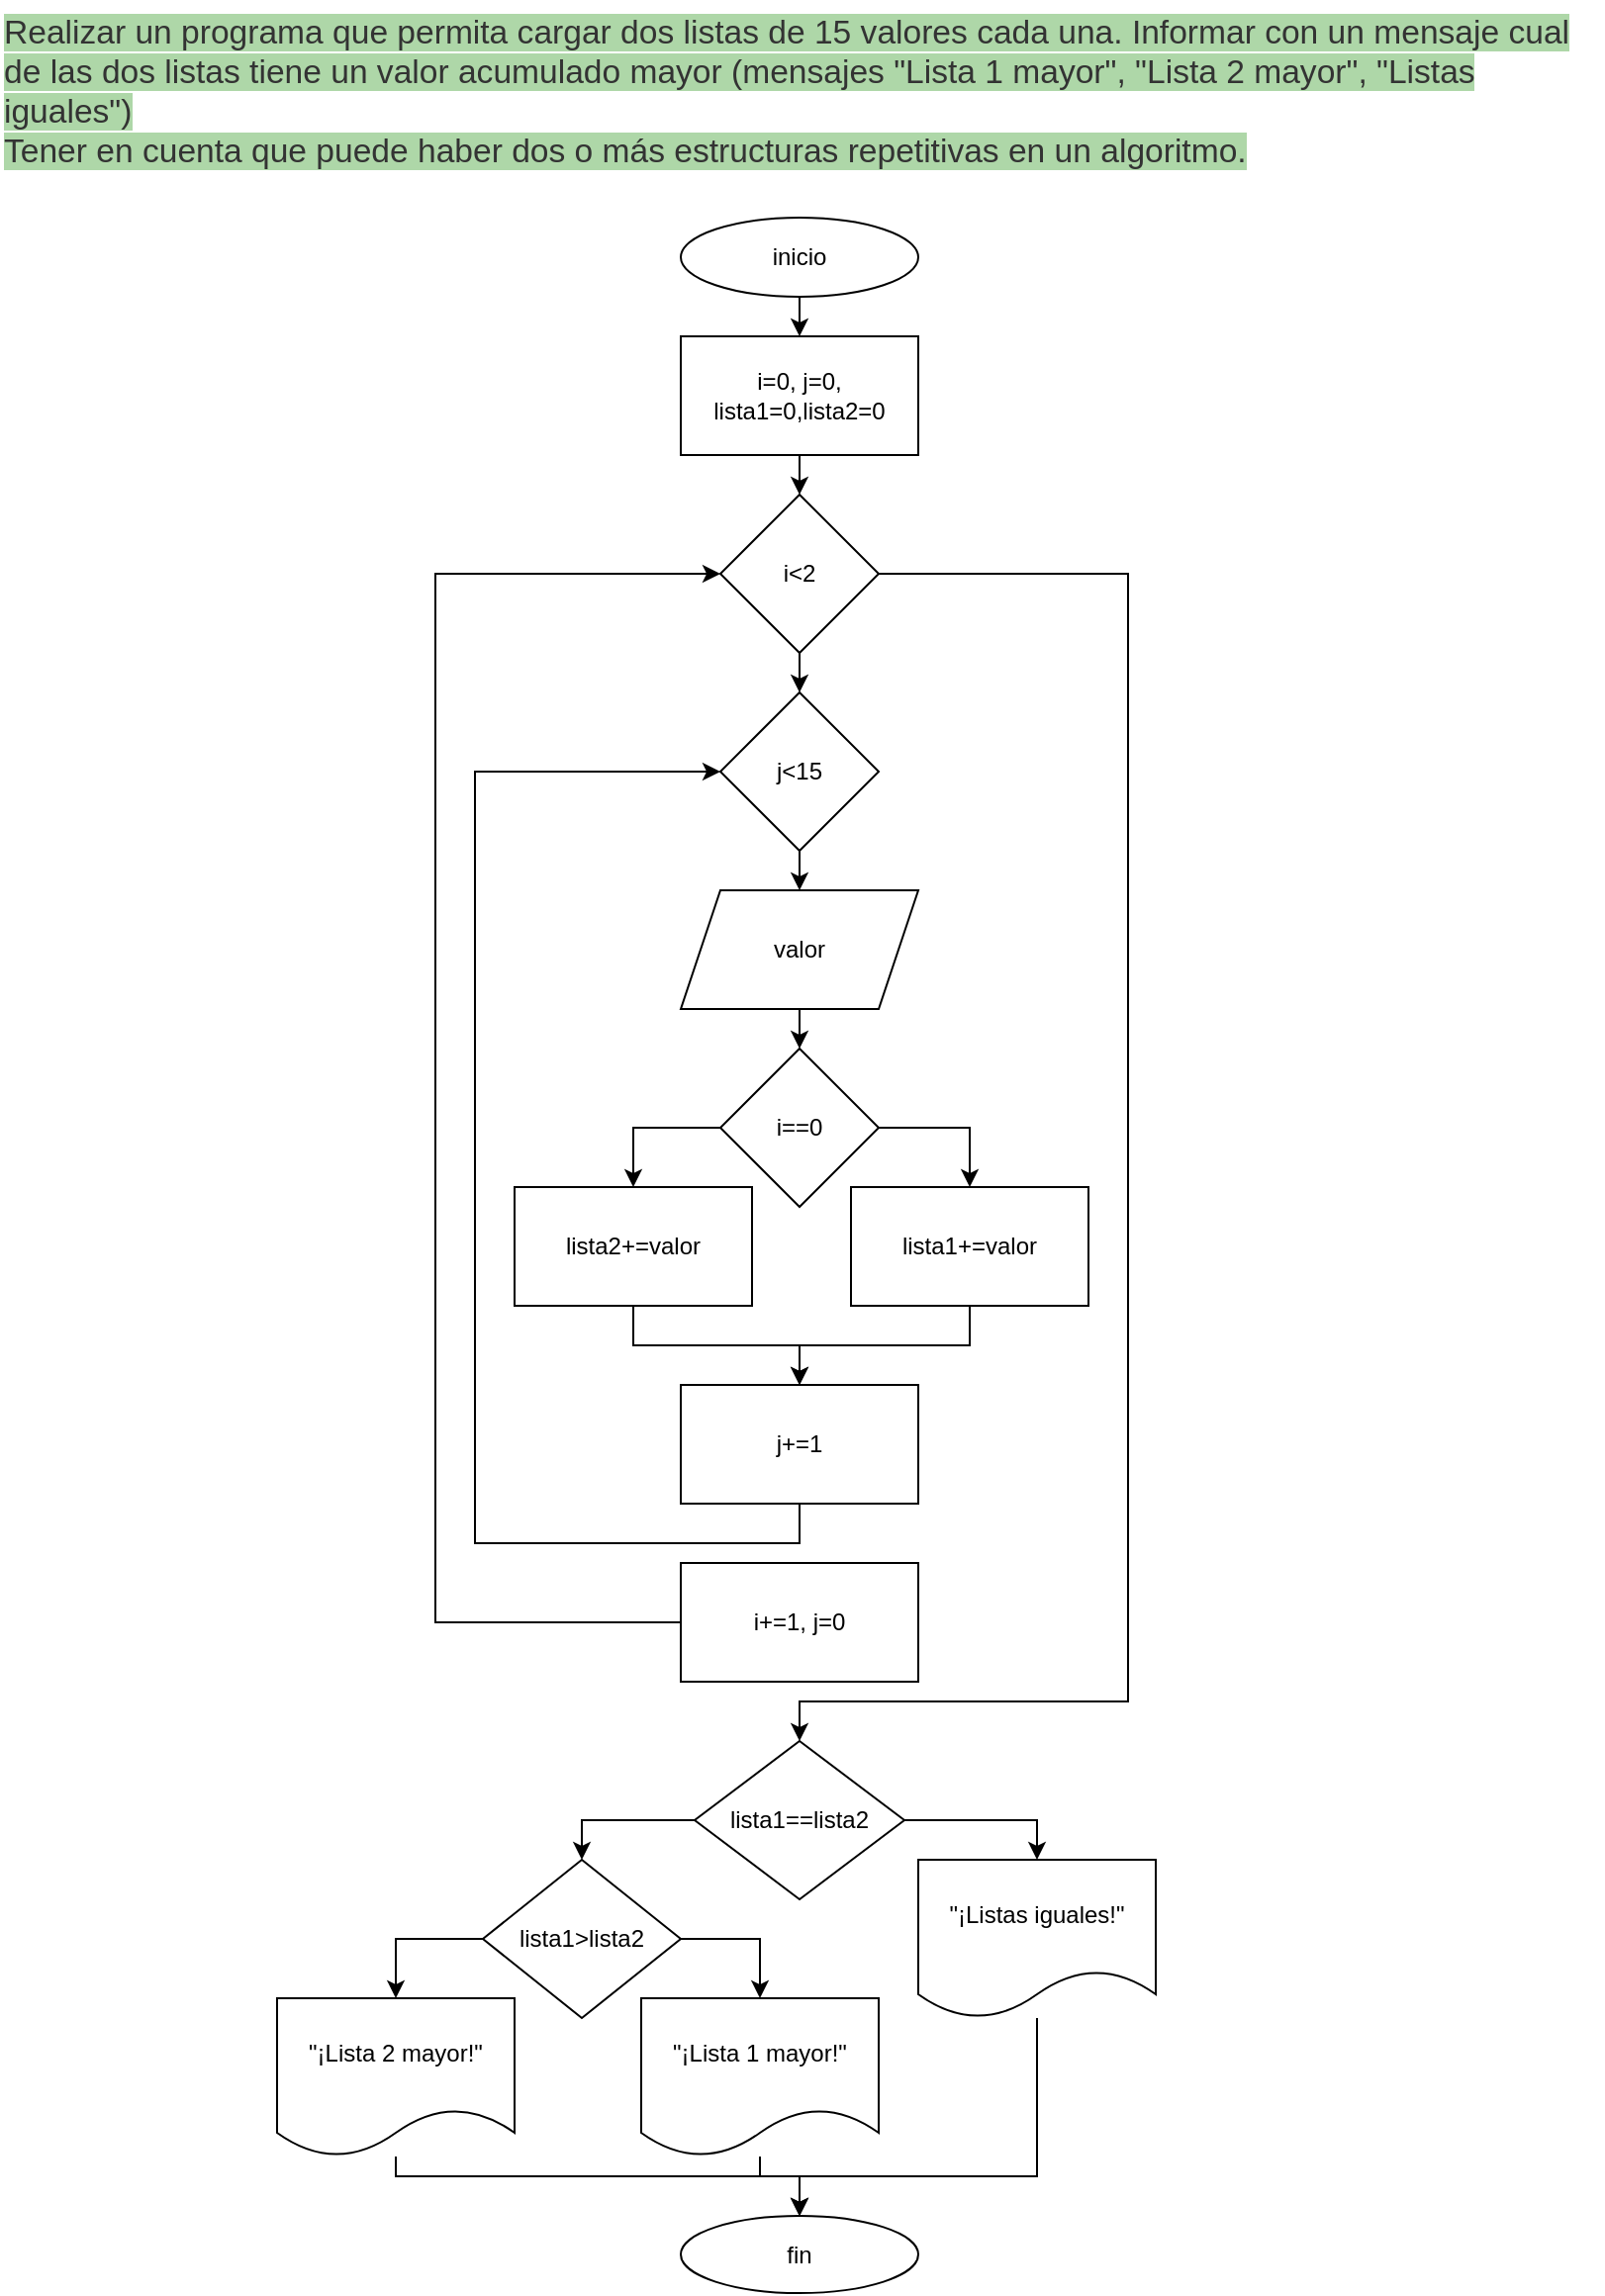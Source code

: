 <mxfile version="20.6.2" type="device"><diagram id="vKGfDet1tYuuSUcyQda1" name="Página-1"><mxGraphModel dx="868" dy="530" grid="1" gridSize="10" guides="1" tooltips="1" connect="1" arrows="1" fold="1" page="1" pageScale="1" pageWidth="827" pageHeight="1169" math="0" shadow="0"><root><mxCell id="0"/><mxCell id="1" parent="0"/><mxCell id="lKD5kcyXEx1zWDRjN7wa-1" value="&lt;span style=&quot;color: rgb(51, 51, 51); font-family: sans-serif, arial; font-size: 16.8px; font-style: normal; font-variant-ligatures: normal; font-variant-caps: normal; font-weight: 400; letter-spacing: normal; orphans: 2; text-align: left; text-indent: 0px; text-transform: none; widows: 2; word-spacing: 0px; -webkit-text-stroke-width: 0px; background-color: rgb(174, 215, 168); text-decoration-thickness: initial; text-decoration-style: initial; text-decoration-color: initial; float: none; display: inline !important;&quot;&gt;Realizar un programa que permita cargar dos listas de 15 valores cada una. Informar con un mensaje cual de las dos listas tiene un valor acumulado mayor (mensajes &quot;Lista 1 mayor&quot;, &quot;Lista 2 mayor&quot;, &quot;Listas iguales&quot;)&lt;/span&gt;&lt;br style=&quot;box-sizing: border-box; color: rgb(51, 51, 51); font-family: sans-serif, arial; font-size: 16.8px; font-style: normal; font-variant-ligatures: normal; font-variant-caps: normal; font-weight: 400; letter-spacing: normal; orphans: 2; text-align: left; text-indent: 0px; text-transform: none; widows: 2; word-spacing: 0px; -webkit-text-stroke-width: 0px; background-color: rgb(174, 215, 168); text-decoration-thickness: initial; text-decoration-style: initial; text-decoration-color: initial;&quot;&gt;&lt;span style=&quot;color: rgb(51, 51, 51); font-family: sans-serif, arial; font-size: 16.8px; font-style: normal; font-variant-ligatures: normal; font-variant-caps: normal; font-weight: 400; letter-spacing: normal; orphans: 2; text-align: left; text-indent: 0px; text-transform: none; widows: 2; word-spacing: 0px; -webkit-text-stroke-width: 0px; background-color: rgb(174, 215, 168); text-decoration-thickness: initial; text-decoration-style: initial; text-decoration-color: initial; float: none; display: inline !important;&quot;&gt;Tener en cuenta que puede haber dos o más estructuras repetitivas en un algoritmo.&lt;/span&gt;" style="text;whiteSpace=wrap;html=1;" vertex="1" parent="1"><mxGeometry x="10" y="10" width="810" height="100" as="geometry"/></mxCell><mxCell id="lKD5kcyXEx1zWDRjN7wa-4" style="edgeStyle=orthogonalEdgeStyle;rounded=0;orthogonalLoop=1;jettySize=auto;html=1;exitX=0.5;exitY=1;exitDx=0;exitDy=0;entryX=0.5;entryY=0;entryDx=0;entryDy=0;" edge="1" parent="1" source="lKD5kcyXEx1zWDRjN7wa-2" target="lKD5kcyXEx1zWDRjN7wa-3"><mxGeometry relative="1" as="geometry"/></mxCell><mxCell id="lKD5kcyXEx1zWDRjN7wa-2" value="inicio" style="ellipse;whiteSpace=wrap;html=1;" vertex="1" parent="1"><mxGeometry x="354" y="120" width="120" height="40" as="geometry"/></mxCell><mxCell id="lKD5kcyXEx1zWDRjN7wa-10" style="edgeStyle=orthogonalEdgeStyle;rounded=0;orthogonalLoop=1;jettySize=auto;html=1;exitX=0.5;exitY=1;exitDx=0;exitDy=0;entryX=0.5;entryY=0;entryDx=0;entryDy=0;" edge="1" parent="1" source="lKD5kcyXEx1zWDRjN7wa-3" target="lKD5kcyXEx1zWDRjN7wa-9"><mxGeometry relative="1" as="geometry"/></mxCell><mxCell id="lKD5kcyXEx1zWDRjN7wa-3" value="i=0, j=0, lista1=0,lista2=0" style="rounded=0;whiteSpace=wrap;html=1;" vertex="1" parent="1"><mxGeometry x="354" y="180" width="120" height="60" as="geometry"/></mxCell><mxCell id="lKD5kcyXEx1zWDRjN7wa-12" style="edgeStyle=orthogonalEdgeStyle;rounded=0;orthogonalLoop=1;jettySize=auto;html=1;exitX=0.5;exitY=1;exitDx=0;exitDy=0;entryX=0.5;entryY=0;entryDx=0;entryDy=0;" edge="1" parent="1" source="lKD5kcyXEx1zWDRjN7wa-9" target="lKD5kcyXEx1zWDRjN7wa-11"><mxGeometry relative="1" as="geometry"/></mxCell><mxCell id="lKD5kcyXEx1zWDRjN7wa-49" style="edgeStyle=orthogonalEdgeStyle;rounded=0;orthogonalLoop=1;jettySize=auto;html=1;exitX=1;exitY=0.5;exitDx=0;exitDy=0;entryX=0.5;entryY=0;entryDx=0;entryDy=0;" edge="1" parent="1" source="lKD5kcyXEx1zWDRjN7wa-9" target="lKD5kcyXEx1zWDRjN7wa-34"><mxGeometry relative="1" as="geometry"><mxPoint x="730" y="755" as="targetPoint"/><Array as="points"><mxPoint x="580" y="300"/><mxPoint x="580" y="870"/><mxPoint x="414" y="870"/></Array></mxGeometry></mxCell><mxCell id="lKD5kcyXEx1zWDRjN7wa-9" value="i&amp;lt;2" style="rhombus;whiteSpace=wrap;html=1;" vertex="1" parent="1"><mxGeometry x="374" y="260" width="80" height="80" as="geometry"/></mxCell><mxCell id="lKD5kcyXEx1zWDRjN7wa-14" style="edgeStyle=orthogonalEdgeStyle;rounded=0;orthogonalLoop=1;jettySize=auto;html=1;exitX=0.5;exitY=1;exitDx=0;exitDy=0;entryX=0.5;entryY=0;entryDx=0;entryDy=0;" edge="1" parent="1" source="lKD5kcyXEx1zWDRjN7wa-11" target="lKD5kcyXEx1zWDRjN7wa-13"><mxGeometry relative="1" as="geometry"/></mxCell><mxCell id="lKD5kcyXEx1zWDRjN7wa-11" value="j&amp;lt;15" style="rhombus;whiteSpace=wrap;html=1;" vertex="1" parent="1"><mxGeometry x="374" y="360" width="80" height="80" as="geometry"/></mxCell><mxCell id="lKD5kcyXEx1zWDRjN7wa-16" style="edgeStyle=orthogonalEdgeStyle;rounded=0;orthogonalLoop=1;jettySize=auto;html=1;exitX=0.5;exitY=1;exitDx=0;exitDy=0;entryX=0.5;entryY=0;entryDx=0;entryDy=0;" edge="1" parent="1" source="lKD5kcyXEx1zWDRjN7wa-13" target="lKD5kcyXEx1zWDRjN7wa-15"><mxGeometry relative="1" as="geometry"/></mxCell><mxCell id="lKD5kcyXEx1zWDRjN7wa-13" value="valor" style="shape=parallelogram;perimeter=parallelogramPerimeter;whiteSpace=wrap;html=1;fixedSize=1;" vertex="1" parent="1"><mxGeometry x="354" y="460" width="120" height="60" as="geometry"/></mxCell><mxCell id="lKD5kcyXEx1zWDRjN7wa-18" style="edgeStyle=orthogonalEdgeStyle;rounded=0;orthogonalLoop=1;jettySize=auto;html=1;exitX=1;exitY=0.5;exitDx=0;exitDy=0;entryX=0.5;entryY=0;entryDx=0;entryDy=0;" edge="1" parent="1" source="lKD5kcyXEx1zWDRjN7wa-15" target="lKD5kcyXEx1zWDRjN7wa-17"><mxGeometry relative="1" as="geometry"/></mxCell><mxCell id="lKD5kcyXEx1zWDRjN7wa-20" style="edgeStyle=orthogonalEdgeStyle;rounded=0;orthogonalLoop=1;jettySize=auto;html=1;exitX=0;exitY=0.5;exitDx=0;exitDy=0;entryX=0.5;entryY=0;entryDx=0;entryDy=0;" edge="1" parent="1" source="lKD5kcyXEx1zWDRjN7wa-15" target="lKD5kcyXEx1zWDRjN7wa-19"><mxGeometry relative="1" as="geometry"/></mxCell><mxCell id="lKD5kcyXEx1zWDRjN7wa-15" value="i==0" style="rhombus;whiteSpace=wrap;html=1;" vertex="1" parent="1"><mxGeometry x="374" y="540" width="80" height="80" as="geometry"/></mxCell><mxCell id="lKD5kcyXEx1zWDRjN7wa-24" style="edgeStyle=orthogonalEdgeStyle;rounded=0;orthogonalLoop=1;jettySize=auto;html=1;exitX=0.5;exitY=1;exitDx=0;exitDy=0;entryX=0.5;entryY=0;entryDx=0;entryDy=0;" edge="1" parent="1" source="lKD5kcyXEx1zWDRjN7wa-17" target="lKD5kcyXEx1zWDRjN7wa-21"><mxGeometry relative="1" as="geometry"/></mxCell><mxCell id="lKD5kcyXEx1zWDRjN7wa-17" value="lista1+=valor" style="rounded=0;whiteSpace=wrap;html=1;" vertex="1" parent="1"><mxGeometry x="440" y="610" width="120" height="60" as="geometry"/></mxCell><mxCell id="lKD5kcyXEx1zWDRjN7wa-23" style="edgeStyle=orthogonalEdgeStyle;rounded=0;orthogonalLoop=1;jettySize=auto;html=1;exitX=0.5;exitY=1;exitDx=0;exitDy=0;entryX=0.5;entryY=0;entryDx=0;entryDy=0;" edge="1" parent="1" source="lKD5kcyXEx1zWDRjN7wa-19" target="lKD5kcyXEx1zWDRjN7wa-21"><mxGeometry relative="1" as="geometry"/></mxCell><mxCell id="lKD5kcyXEx1zWDRjN7wa-19" value="lista2+=valor" style="rounded=0;whiteSpace=wrap;html=1;" vertex="1" parent="1"><mxGeometry x="270" y="610" width="120" height="60" as="geometry"/></mxCell><mxCell id="lKD5kcyXEx1zWDRjN7wa-27" style="edgeStyle=orthogonalEdgeStyle;rounded=0;orthogonalLoop=1;jettySize=auto;html=1;exitX=0.5;exitY=1;exitDx=0;exitDy=0;entryX=0;entryY=0.5;entryDx=0;entryDy=0;" edge="1" parent="1" source="lKD5kcyXEx1zWDRjN7wa-21" target="lKD5kcyXEx1zWDRjN7wa-11"><mxGeometry relative="1" as="geometry"><Array as="points"><mxPoint x="414" y="790"/><mxPoint x="250" y="790"/><mxPoint x="250" y="400"/></Array></mxGeometry></mxCell><mxCell id="lKD5kcyXEx1zWDRjN7wa-21" value="j+=1" style="rounded=0;whiteSpace=wrap;html=1;" vertex="1" parent="1"><mxGeometry x="354" y="710" width="120" height="60" as="geometry"/></mxCell><mxCell id="lKD5kcyXEx1zWDRjN7wa-31" style="edgeStyle=orthogonalEdgeStyle;rounded=0;orthogonalLoop=1;jettySize=auto;html=1;exitX=0;exitY=0.5;exitDx=0;exitDy=0;entryX=0;entryY=0.5;entryDx=0;entryDy=0;" edge="1" parent="1" source="lKD5kcyXEx1zWDRjN7wa-28" target="lKD5kcyXEx1zWDRjN7wa-9"><mxGeometry relative="1" as="geometry"><Array as="points"><mxPoint x="230" y="830"/><mxPoint x="230" y="300"/></Array></mxGeometry></mxCell><mxCell id="lKD5kcyXEx1zWDRjN7wa-28" value="i+=1, j=0" style="rounded=0;whiteSpace=wrap;html=1;" vertex="1" parent="1"><mxGeometry x="354" y="800" width="120" height="60" as="geometry"/></mxCell><mxCell id="lKD5kcyXEx1zWDRjN7wa-37" style="edgeStyle=orthogonalEdgeStyle;rounded=0;orthogonalLoop=1;jettySize=auto;html=1;exitX=0;exitY=0.5;exitDx=0;exitDy=0;entryX=0.5;entryY=0;entryDx=0;entryDy=0;" edge="1" parent="1" source="lKD5kcyXEx1zWDRjN7wa-34" target="lKD5kcyXEx1zWDRjN7wa-36"><mxGeometry relative="1" as="geometry"/></mxCell><mxCell id="lKD5kcyXEx1zWDRjN7wa-40" style="edgeStyle=orthogonalEdgeStyle;rounded=0;orthogonalLoop=1;jettySize=auto;html=1;exitX=1;exitY=0.5;exitDx=0;exitDy=0;entryX=0.5;entryY=0;entryDx=0;entryDy=0;" edge="1" parent="1" source="lKD5kcyXEx1zWDRjN7wa-34" target="lKD5kcyXEx1zWDRjN7wa-35"><mxGeometry relative="1" as="geometry"/></mxCell><mxCell id="lKD5kcyXEx1zWDRjN7wa-34" value="lista1==lista2" style="rhombus;whiteSpace=wrap;html=1;" vertex="1" parent="1"><mxGeometry x="361" y="890" width="106" height="80" as="geometry"/></mxCell><mxCell id="lKD5kcyXEx1zWDRjN7wa-48" style="edgeStyle=orthogonalEdgeStyle;rounded=0;orthogonalLoop=1;jettySize=auto;html=1;entryX=0.5;entryY=0;entryDx=0;entryDy=0;" edge="1" parent="1" source="lKD5kcyXEx1zWDRjN7wa-35" target="lKD5kcyXEx1zWDRjN7wa-45"><mxGeometry relative="1" as="geometry"><Array as="points"><mxPoint x="534" y="1110"/><mxPoint x="414" y="1110"/></Array></mxGeometry></mxCell><mxCell id="lKD5kcyXEx1zWDRjN7wa-35" value="&quot;¡Listas iguales!&quot;" style="shape=document;whiteSpace=wrap;html=1;boundedLbl=1;" vertex="1" parent="1"><mxGeometry x="474" y="950" width="120" height="80" as="geometry"/></mxCell><mxCell id="lKD5kcyXEx1zWDRjN7wa-42" style="edgeStyle=orthogonalEdgeStyle;rounded=0;orthogonalLoop=1;jettySize=auto;html=1;exitX=1;exitY=0.5;exitDx=0;exitDy=0;entryX=0.5;entryY=0;entryDx=0;entryDy=0;" edge="1" parent="1" source="lKD5kcyXEx1zWDRjN7wa-36" target="lKD5kcyXEx1zWDRjN7wa-41"><mxGeometry relative="1" as="geometry"/></mxCell><mxCell id="lKD5kcyXEx1zWDRjN7wa-44" style="edgeStyle=orthogonalEdgeStyle;rounded=0;orthogonalLoop=1;jettySize=auto;html=1;exitX=0;exitY=0.5;exitDx=0;exitDy=0;entryX=0.5;entryY=0;entryDx=0;entryDy=0;" edge="1" parent="1" source="lKD5kcyXEx1zWDRjN7wa-36" target="lKD5kcyXEx1zWDRjN7wa-43"><mxGeometry relative="1" as="geometry"/></mxCell><mxCell id="lKD5kcyXEx1zWDRjN7wa-36" value="lista1&amp;gt;lista2" style="rhombus;whiteSpace=wrap;html=1;" vertex="1" parent="1"><mxGeometry x="254" y="950" width="100" height="80" as="geometry"/></mxCell><mxCell id="lKD5kcyXEx1zWDRjN7wa-47" style="edgeStyle=orthogonalEdgeStyle;rounded=0;orthogonalLoop=1;jettySize=auto;html=1;entryX=0.5;entryY=0;entryDx=0;entryDy=0;" edge="1" parent="1" source="lKD5kcyXEx1zWDRjN7wa-41" target="lKD5kcyXEx1zWDRjN7wa-45"><mxGeometry relative="1" as="geometry"><Array as="points"><mxPoint x="394" y="1110"/><mxPoint x="414" y="1110"/></Array></mxGeometry></mxCell><mxCell id="lKD5kcyXEx1zWDRjN7wa-41" value="&quot;¡Lista 1 mayor!&quot;" style="shape=document;whiteSpace=wrap;html=1;boundedLbl=1;" vertex="1" parent="1"><mxGeometry x="334" y="1020" width="120" height="80" as="geometry"/></mxCell><mxCell id="lKD5kcyXEx1zWDRjN7wa-46" style="edgeStyle=orthogonalEdgeStyle;rounded=0;orthogonalLoop=1;jettySize=auto;html=1;entryX=0.5;entryY=0;entryDx=0;entryDy=0;" edge="1" parent="1" source="lKD5kcyXEx1zWDRjN7wa-43" target="lKD5kcyXEx1zWDRjN7wa-45"><mxGeometry relative="1" as="geometry"><Array as="points"><mxPoint x="210" y="1110"/><mxPoint x="414" y="1110"/></Array></mxGeometry></mxCell><mxCell id="lKD5kcyXEx1zWDRjN7wa-43" value="&quot;¡Lista 2 mayor!&quot;" style="shape=document;whiteSpace=wrap;html=1;boundedLbl=1;" vertex="1" parent="1"><mxGeometry x="150" y="1020" width="120" height="80" as="geometry"/></mxCell><mxCell id="lKD5kcyXEx1zWDRjN7wa-45" value="fin" style="ellipse;whiteSpace=wrap;html=1;" vertex="1" parent="1"><mxGeometry x="354" y="1130" width="120" height="39" as="geometry"/></mxCell></root></mxGraphModel></diagram></mxfile>